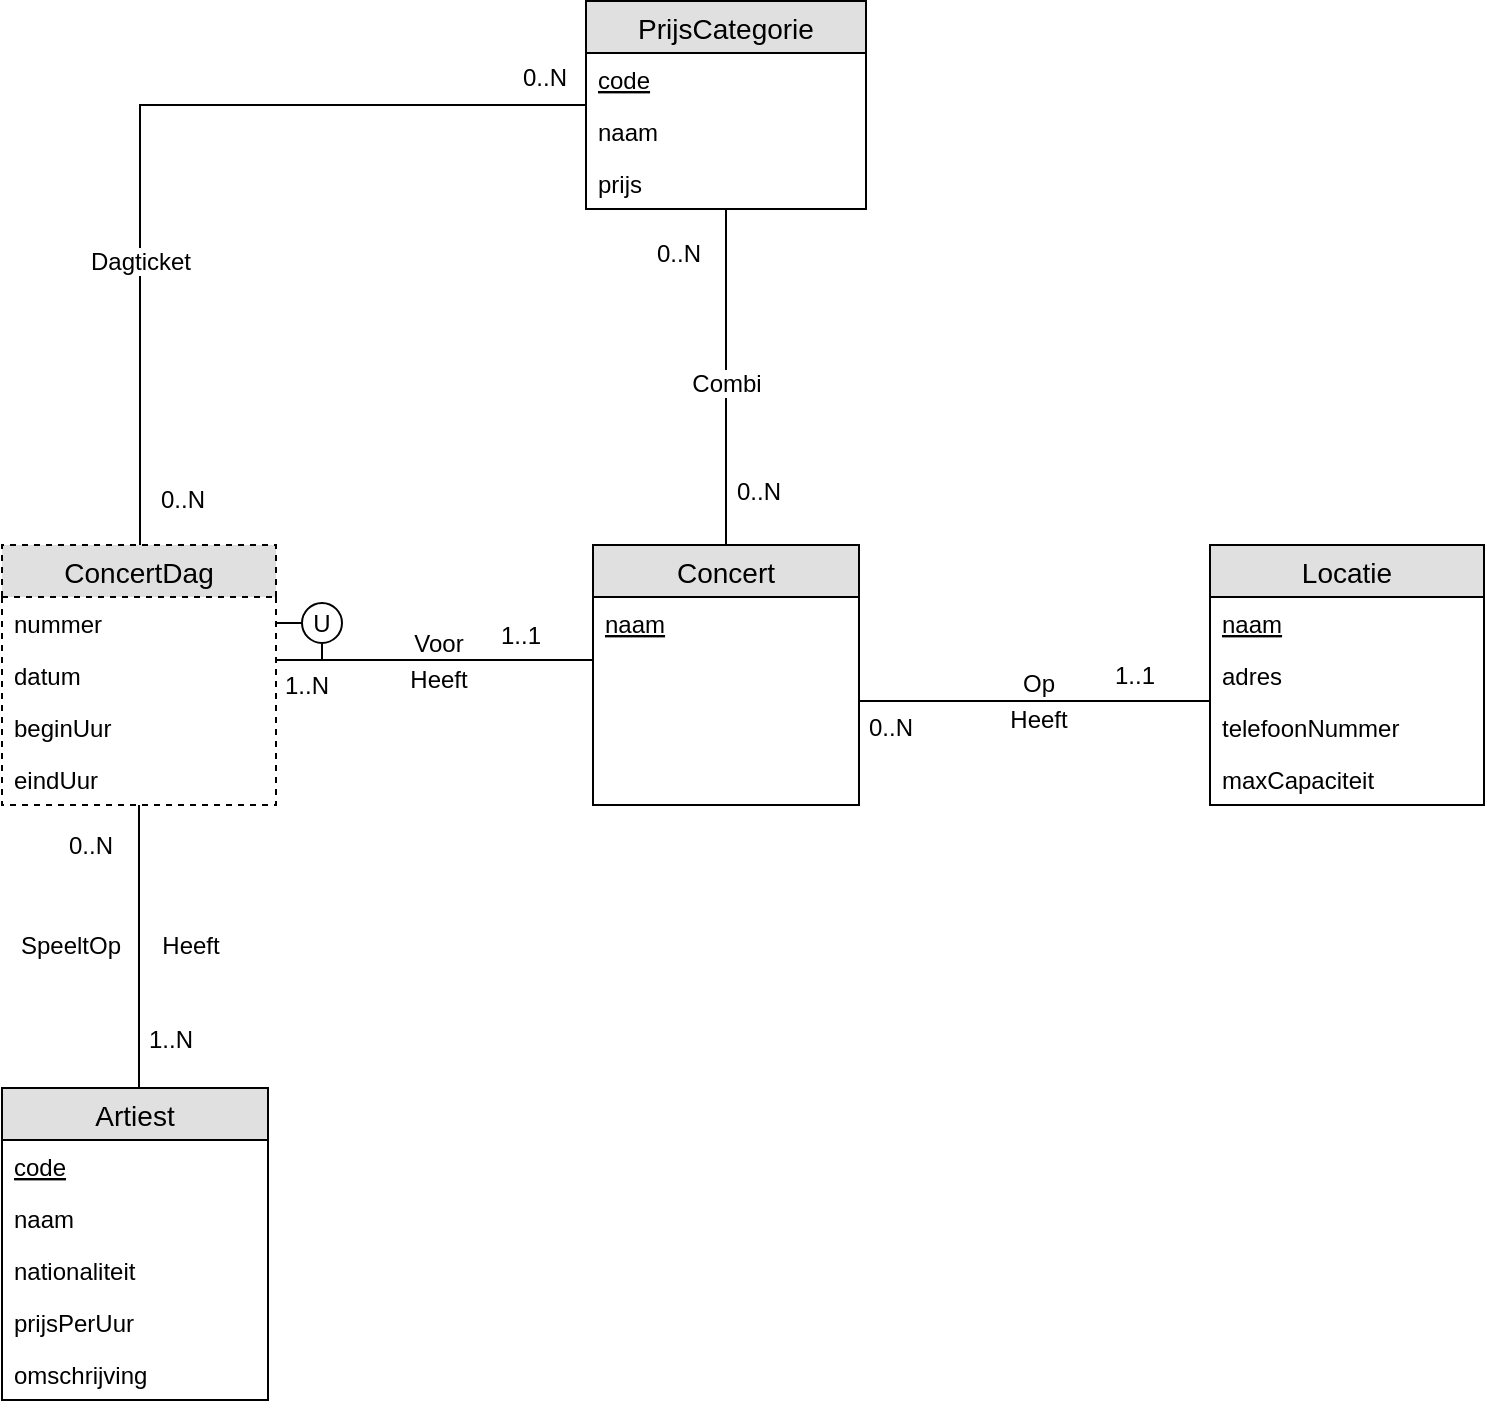 <mxfile version="11.3.0" type="device" pages="1"><diagram id="qy5-HXtUIFuq6KEqq2z5" name="Page-1"><mxGraphModel dx="390" dy="286" grid="1" gridSize="10" guides="1" tooltips="1" connect="1" arrows="1" fold="1" page="1" pageScale="1" pageWidth="850" pageHeight="1100" math="0" shadow="0"><root><mxCell id="0"/><mxCell id="1" parent="0"/><mxCell id="PRE9iBtKctnlYsDOnqa2-12" value="" style="edgeStyle=orthogonalEdgeStyle;fontSize=12;html=1;endArrow=none;jumpSize=6;strokeWidth=1;endFill=0;rounded=0;jumpStyle=none;" parent="1" source="PRE9iBtKctnlYsDOnqa2-46" target="PRE9iBtKctnlYsDOnqa2-42" edge="1"><mxGeometry width="100" height="100" relative="1" as="geometry"><mxPoint x="512.5" y="387.357" as="sourcePoint"/><mxPoint x="712.5" y="382.786" as="targetPoint"/><Array as="points"><mxPoint x="527.5" y="470.5"/><mxPoint x="527.5" y="470.5"/></Array></mxGeometry></mxCell><mxCell id="PRE9iBtKctnlYsDOnqa2-13" value="Op" style="text;html=1;resizable=0;points=[];align=center;verticalAlign=bottom;labelBackgroundColor=#ffffff;" parent="PRE9iBtKctnlYsDOnqa2-12" vertex="1" connectable="0"><mxGeometry x="-0.025" y="-2" relative="1" as="geometry"><mxPoint x="3.5" y="-2" as="offset"/></mxGeometry></mxCell><mxCell id="PRE9iBtKctnlYsDOnqa2-50" value="0..N" style="text;html=1;resizable=0;points=[];align=center;verticalAlign=middle;labelBackgroundColor=#ffffff;" parent="PRE9iBtKctnlYsDOnqa2-12" vertex="1" connectable="0"><mxGeometry x="-0.884" y="-1" relative="1" as="geometry"><mxPoint x="5.5" y="12" as="offset"/></mxGeometry></mxCell><mxCell id="PRE9iBtKctnlYsDOnqa2-51" value="1..1" style="text;html=1;resizable=0;points=[];align=center;verticalAlign=middle;labelBackgroundColor=#ffffff;" parent="PRE9iBtKctnlYsDOnqa2-12" vertex="1" connectable="0"><mxGeometry x="0.83" y="1" relative="1" as="geometry"><mxPoint x="-23.5" y="-11.5" as="offset"/></mxGeometry></mxCell><mxCell id="PRE9iBtKctnlYsDOnqa2-311" value="Heeft" style="text;html=1;resizable=0;points=[];align=center;verticalAlign=bottom;labelBackgroundColor=#ffffff;" parent="PRE9iBtKctnlYsDOnqa2-12" vertex="1" connectable="0"><mxGeometry x="-0.025" y="-2" relative="1" as="geometry"><mxPoint x="3.5" y="16" as="offset"/></mxGeometry></mxCell><mxCell id="PRE9iBtKctnlYsDOnqa2-42" value="Locatie" style="swimlane;fontStyle=0;childLayout=stackLayout;horizontal=1;startSize=26;fillColor=#e0e0e0;horizontalStack=0;resizeParent=1;resizeParentMax=0;resizeLast=0;collapsible=1;marginBottom=0;swimlaneFillColor=#ffffff;align=center;fontSize=14;html=0;" parent="1" vertex="1"><mxGeometry x="644" y="392.5" width="137" height="130" as="geometry"><mxRectangle x="390" y="147" width="70" height="26" as="alternateBounds"/></mxGeometry></mxCell><mxCell id="PRE9iBtKctnlYsDOnqa2-49" value="naam" style="text;strokeColor=none;fillColor=none;spacingLeft=4;spacingRight=4;overflow=hidden;rotatable=0;points=[[0,0.5],[1,0.5]];portConstraint=eastwest;fontSize=12;fontStyle=4;rounded=0;verticalAlign=top;" parent="PRE9iBtKctnlYsDOnqa2-42" vertex="1"><mxGeometry y="26" width="137" height="26" as="geometry"/></mxCell><mxCell id="NzCg9h0oM0mjElVxvEdH-3" value="adres" style="text;strokeColor=none;fillColor=none;spacingLeft=4;spacingRight=4;overflow=hidden;rotatable=0;points=[[0,0.5],[1,0.5]];portConstraint=eastwest;fontSize=12;" parent="PRE9iBtKctnlYsDOnqa2-42" vertex="1"><mxGeometry y="52" width="137" height="26" as="geometry"/></mxCell><mxCell id="PRE9iBtKctnlYsDOnqa2-44" value="telefoonNummer" style="text;strokeColor=none;fillColor=none;spacingLeft=4;spacingRight=4;overflow=hidden;rotatable=0;points=[[0,0.5],[1,0.5]];portConstraint=eastwest;fontSize=12;" parent="PRE9iBtKctnlYsDOnqa2-42" vertex="1"><mxGeometry y="78" width="137" height="26" as="geometry"/></mxCell><mxCell id="PRE9iBtKctnlYsDOnqa2-315" value="maxCapaciteit" style="text;strokeColor=none;fillColor=none;spacingLeft=4;spacingRight=4;overflow=hidden;rotatable=0;points=[[0,0.5],[1,0.5]];portConstraint=eastwest;fontSize=12;" parent="PRE9iBtKctnlYsDOnqa2-42" vertex="1"><mxGeometry y="104" width="137" height="26" as="geometry"/></mxCell><mxCell id="PRE9iBtKctnlYsDOnqa2-46" value="Concert" style="swimlane;fontStyle=0;childLayout=stackLayout;horizontal=1;startSize=26;fillColor=#e0e0e0;horizontalStack=0;resizeParent=1;resizeParentMax=0;resizeLast=0;collapsible=1;marginBottom=0;swimlaneFillColor=#ffffff;align=center;fontSize=14;html=0;" parent="1" vertex="1"><mxGeometry x="335.5" y="392.5" width="133" height="130" as="geometry"><mxRectangle x="60" y="147" width="70" height="26" as="alternateBounds"/></mxGeometry></mxCell><mxCell id="PRE9iBtKctnlYsDOnqa2-48" value="naam" style="text;strokeColor=none;fillColor=none;spacingLeft=4;spacingRight=4;overflow=hidden;rotatable=0;points=[[0,0.5],[1,0.5]];portConstraint=eastwest;fontSize=12;fontStyle=4" parent="PRE9iBtKctnlYsDOnqa2-46" vertex="1"><mxGeometry y="26" width="133" height="104" as="geometry"/></mxCell><mxCell id="NzCg9h0oM0mjElVxvEdH-4" value="Artiest" style="swimlane;fontStyle=0;childLayout=stackLayout;horizontal=1;startSize=26;fillColor=#e0e0e0;horizontalStack=0;resizeParent=1;resizeParentMax=0;resizeLast=0;collapsible=1;marginBottom=0;swimlaneFillColor=#ffffff;align=center;fontSize=14;html=0;" parent="1" vertex="1"><mxGeometry x="40" y="664" width="133" height="156" as="geometry"><mxRectangle x="60" y="147" width="70" height="26" as="alternateBounds"/></mxGeometry></mxCell><mxCell id="NzCg9h0oM0mjElVxvEdH-5" value="code" style="text;strokeColor=none;fillColor=none;spacingLeft=4;spacingRight=4;overflow=hidden;rotatable=0;points=[[0,0.5],[1,0.5]];portConstraint=eastwest;fontSize=12;fontStyle=4" parent="NzCg9h0oM0mjElVxvEdH-4" vertex="1"><mxGeometry y="26" width="133" height="26" as="geometry"/></mxCell><mxCell id="NzCg9h0oM0mjElVxvEdH-6" value="naam" style="text;strokeColor=none;fillColor=none;spacingLeft=4;spacingRight=4;overflow=hidden;rotatable=0;points=[[0,0.5],[1,0.5]];portConstraint=eastwest;fontSize=12;" parent="NzCg9h0oM0mjElVxvEdH-4" vertex="1"><mxGeometry y="52" width="133" height="26" as="geometry"/></mxCell><mxCell id="NzCg9h0oM0mjElVxvEdH-7" value="nationaliteit" style="text;strokeColor=none;fillColor=none;spacingLeft=4;spacingRight=4;overflow=hidden;rotatable=0;points=[[0,0.5],[1,0.5]];portConstraint=eastwest;fontSize=12;" parent="NzCg9h0oM0mjElVxvEdH-4" vertex="1"><mxGeometry y="78" width="133" height="26" as="geometry"/></mxCell><mxCell id="NzCg9h0oM0mjElVxvEdH-8" value="prijsPerUur" style="text;strokeColor=none;fillColor=none;spacingLeft=4;spacingRight=4;overflow=hidden;rotatable=0;points=[[0,0.5],[1,0.5]];portConstraint=eastwest;fontSize=12;" parent="NzCg9h0oM0mjElVxvEdH-4" vertex="1"><mxGeometry y="104" width="133" height="26" as="geometry"/></mxCell><mxCell id="NzCg9h0oM0mjElVxvEdH-9" value="omschrijving" style="text;strokeColor=none;fillColor=none;spacingLeft=4;spacingRight=4;overflow=hidden;rotatable=0;points=[[0,0.5],[1,0.5]];portConstraint=eastwest;fontSize=12;" parent="NzCg9h0oM0mjElVxvEdH-4" vertex="1"><mxGeometry y="130" width="133" height="26" as="geometry"/></mxCell><mxCell id="NzCg9h0oM0mjElVxvEdH-10" value="PrijsCategorie" style="swimlane;fontStyle=0;childLayout=stackLayout;horizontal=1;startSize=26;fillColor=#e0e0e0;horizontalStack=0;resizeParent=1;resizeParentMax=0;resizeLast=0;collapsible=1;marginBottom=0;swimlaneFillColor=#ffffff;align=center;fontSize=14;html=0;" parent="1" vertex="1"><mxGeometry x="332" y="120.5" width="140" height="104" as="geometry"><mxRectangle x="60" y="147" width="70" height="26" as="alternateBounds"/></mxGeometry></mxCell><mxCell id="NzCg9h0oM0mjElVxvEdH-11" value="code" style="text;strokeColor=none;fillColor=none;spacingLeft=4;spacingRight=4;overflow=hidden;rotatable=0;points=[[0,0.5],[1,0.5]];portConstraint=eastwest;fontSize=12;fontStyle=4" parent="NzCg9h0oM0mjElVxvEdH-10" vertex="1"><mxGeometry y="26" width="140" height="26" as="geometry"/></mxCell><mxCell id="NzCg9h0oM0mjElVxvEdH-12" value="naam" style="text;strokeColor=none;fillColor=none;spacingLeft=4;spacingRight=4;overflow=hidden;rotatable=0;points=[[0,0.5],[1,0.5]];portConstraint=eastwest;fontSize=12;" parent="NzCg9h0oM0mjElVxvEdH-10" vertex="1"><mxGeometry y="52" width="140" height="26" as="geometry"/></mxCell><mxCell id="NzCg9h0oM0mjElVxvEdH-13" value="prijs" style="text;strokeColor=none;fillColor=none;spacingLeft=4;spacingRight=4;overflow=hidden;rotatable=0;points=[[0,0.5],[1,0.5]];portConstraint=eastwest;fontSize=12;" parent="NzCg9h0oM0mjElVxvEdH-10" vertex="1"><mxGeometry y="78" width="140" height="26" as="geometry"/></mxCell><mxCell id="NzCg9h0oM0mjElVxvEdH-16" value="" style="edgeStyle=orthogonalEdgeStyle;fontSize=12;html=1;endArrow=none;jumpSize=6;strokeWidth=1;endFill=0;rounded=0;jumpStyle=none;" parent="1" source="OyYPKi7f134DIrcycJwE-1" target="NzCg9h0oM0mjElVxvEdH-4" edge="1"><mxGeometry width="100" height="100" relative="1" as="geometry"><mxPoint x="477.5" y="594.667" as="sourcePoint"/><mxPoint x="636.5" y="594.667" as="targetPoint"/><Array as="points"><mxPoint x="109" y="665"/><mxPoint x="111" y="665"/></Array></mxGeometry></mxCell><mxCell id="NzCg9h0oM0mjElVxvEdH-17" value="Heeft" style="text;html=1;resizable=0;points=[];align=center;verticalAlign=bottom;labelBackgroundColor=#ffffff;" parent="NzCg9h0oM0mjElVxvEdH-16" vertex="1" connectable="0"><mxGeometry x="-0.025" y="-2" relative="1" as="geometry"><mxPoint x="27.5" y="10" as="offset"/></mxGeometry></mxCell><mxCell id="NzCg9h0oM0mjElVxvEdH-18" value="0..N" style="text;html=1;resizable=0;points=[];align=center;verticalAlign=middle;labelBackgroundColor=#ffffff;" parent="NzCg9h0oM0mjElVxvEdH-16" vertex="1" connectable="0"><mxGeometry x="-0.884" y="-1" relative="1" as="geometry"><mxPoint x="-23.5" y="12.5" as="offset"/></mxGeometry></mxCell><mxCell id="NzCg9h0oM0mjElVxvEdH-19" value="1..N" style="text;html=1;resizable=0;points=[];align=center;verticalAlign=middle;labelBackgroundColor=#ffffff;" parent="NzCg9h0oM0mjElVxvEdH-16" vertex="1" connectable="0"><mxGeometry x="0.83" y="1" relative="1" as="geometry"><mxPoint x="14.5" y="-12" as="offset"/></mxGeometry></mxCell><mxCell id="NzCg9h0oM0mjElVxvEdH-20" value="SpeeltOp" style="text;html=1;resizable=0;points=[];align=center;verticalAlign=bottom;labelBackgroundColor=#ffffff;" parent="NzCg9h0oM0mjElVxvEdH-16" vertex="1" connectable="0"><mxGeometry x="-0.025" y="-2" relative="1" as="geometry"><mxPoint x="-32.5" y="10" as="offset"/></mxGeometry></mxCell><mxCell id="NzCg9h0oM0mjElVxvEdH-21" value="" style="edgeStyle=orthogonalEdgeStyle;fontSize=12;html=1;endArrow=none;jumpSize=6;strokeWidth=1;endFill=0;rounded=0;jumpStyle=none;" parent="1" source="NzCg9h0oM0mjElVxvEdH-10" target="PRE9iBtKctnlYsDOnqa2-46" edge="1"><mxGeometry width="100" height="100" relative="1" as="geometry"><mxPoint x="684" y="163.5" as="sourcePoint"/><mxPoint x="684" y="284.5" as="targetPoint"/><Array as="points"><mxPoint x="402" y="343.5"/><mxPoint x="402" y="343.5"/></Array></mxGeometry></mxCell><mxCell id="NzCg9h0oM0mjElVxvEdH-23" value="0..N" style="text;html=1;resizable=0;points=[];align=center;verticalAlign=middle;labelBackgroundColor=#ffffff;" parent="NzCg9h0oM0mjElVxvEdH-21" vertex="1" connectable="0"><mxGeometry x="-0.884" y="-1" relative="1" as="geometry"><mxPoint x="-23.5" y="12.5" as="offset"/></mxGeometry></mxCell><mxCell id="NzCg9h0oM0mjElVxvEdH-24" value="0..N" style="text;html=1;resizable=0;points=[];align=center;verticalAlign=middle;labelBackgroundColor=#ffffff;" parent="NzCg9h0oM0mjElVxvEdH-21" vertex="1" connectable="0"><mxGeometry x="0.83" y="1" relative="1" as="geometry"><mxPoint x="14.5" y="-12" as="offset"/></mxGeometry></mxCell><mxCell id="NzCg9h0oM0mjElVxvEdH-25" value="Combi" style="text;html=1;resizable=0;points=[];align=center;verticalAlign=bottom;labelBackgroundColor=#ffffff;" parent="NzCg9h0oM0mjElVxvEdH-21" vertex="1" connectable="0"><mxGeometry x="-0.025" y="-2" relative="1" as="geometry"><mxPoint x="2" y="13.5" as="offset"/></mxGeometry></mxCell><mxCell id="OyYPKi7f134DIrcycJwE-1" value="ConcertDag" style="swimlane;fontStyle=0;childLayout=stackLayout;horizontal=1;startSize=26;fillColor=#e0e0e0;horizontalStack=0;resizeParent=1;resizeParentMax=0;resizeLast=0;collapsible=1;marginBottom=0;swimlaneFillColor=#ffffff;align=center;fontSize=14;html=0;dashed=1;" vertex="1" parent="1"><mxGeometry x="40" y="392.5" width="137" height="130" as="geometry"><mxRectangle x="390" y="147" width="70" height="26" as="alternateBounds"/></mxGeometry></mxCell><mxCell id="OyYPKi7f134DIrcycJwE-2" value="nummer" style="text;strokeColor=none;fillColor=none;spacingLeft=4;spacingRight=4;overflow=hidden;rotatable=0;points=[[0,0.5],[1,0.5]];portConstraint=eastwest;fontSize=12;fontStyle=0;rounded=0;verticalAlign=top;" vertex="1" parent="OyYPKi7f134DIrcycJwE-1"><mxGeometry y="26" width="137" height="26" as="geometry"/></mxCell><mxCell id="OyYPKi7f134DIrcycJwE-3" value="datum" style="text;strokeColor=none;fillColor=none;spacingLeft=4;spacingRight=4;overflow=hidden;rotatable=0;points=[[0,0.5],[1,0.5]];portConstraint=eastwest;fontSize=12;" vertex="1" parent="OyYPKi7f134DIrcycJwE-1"><mxGeometry y="52" width="137" height="26" as="geometry"/></mxCell><mxCell id="OyYPKi7f134DIrcycJwE-4" value="beginUur" style="text;strokeColor=none;fillColor=none;spacingLeft=4;spacingRight=4;overflow=hidden;rotatable=0;points=[[0,0.5],[1,0.5]];portConstraint=eastwest;fontSize=12;" vertex="1" parent="OyYPKi7f134DIrcycJwE-1"><mxGeometry y="78" width="137" height="26" as="geometry"/></mxCell><mxCell id="OyYPKi7f134DIrcycJwE-5" value="eindUur" style="text;strokeColor=none;fillColor=none;spacingLeft=4;spacingRight=4;overflow=hidden;rotatable=0;points=[[0,0.5],[1,0.5]];portConstraint=eastwest;fontSize=12;" vertex="1" parent="OyYPKi7f134DIrcycJwE-1"><mxGeometry y="104" width="137" height="26" as="geometry"/></mxCell><mxCell id="OyYPKi7f134DIrcycJwE-6" value="" style="edgeStyle=orthogonalEdgeStyle;fontSize=12;html=1;endArrow=none;jumpSize=6;strokeWidth=1;endFill=0;rounded=0;jumpStyle=none;" edge="1" parent="1" source="OyYPKi7f134DIrcycJwE-1" target="PRE9iBtKctnlYsDOnqa2-46"><mxGeometry width="100" height="100" relative="1" as="geometry"><mxPoint x="59.5" y="330" as="sourcePoint"/><mxPoint x="235" y="330" as="targetPoint"/><Array as="points"><mxPoint x="290" y="450"/><mxPoint x="290" y="450"/></Array></mxGeometry></mxCell><mxCell id="OyYPKi7f134DIrcycJwE-7" value="Voor" style="text;html=1;resizable=0;points=[];align=center;verticalAlign=bottom;labelBackgroundColor=#ffffff;" vertex="1" connectable="0" parent="OyYPKi7f134DIrcycJwE-6"><mxGeometry x="-0.025" y="-2" relative="1" as="geometry"><mxPoint x="3.5" y="-2" as="offset"/></mxGeometry></mxCell><mxCell id="OyYPKi7f134DIrcycJwE-8" value="1..N" style="text;html=1;resizable=0;points=[];align=center;verticalAlign=middle;labelBackgroundColor=#ffffff;" vertex="1" connectable="0" parent="OyYPKi7f134DIrcycJwE-6"><mxGeometry x="-0.884" y="-1" relative="1" as="geometry"><mxPoint x="5.5" y="12" as="offset"/></mxGeometry></mxCell><mxCell id="OyYPKi7f134DIrcycJwE-9" value="1..1" style="text;html=1;resizable=0;points=[];align=center;verticalAlign=middle;labelBackgroundColor=#ffffff;" vertex="1" connectable="0" parent="OyYPKi7f134DIrcycJwE-6"><mxGeometry x="0.83" y="1" relative="1" as="geometry"><mxPoint x="-23.5" y="-11.5" as="offset"/></mxGeometry></mxCell><mxCell id="OyYPKi7f134DIrcycJwE-10" value="Heeft" style="text;html=1;resizable=0;points=[];align=center;verticalAlign=bottom;labelBackgroundColor=#ffffff;" vertex="1" connectable="0" parent="OyYPKi7f134DIrcycJwE-6"><mxGeometry x="-0.025" y="-2" relative="1" as="geometry"><mxPoint x="3.5" y="16" as="offset"/></mxGeometry></mxCell><mxCell id="OyYPKi7f134DIrcycJwE-12" value="" style="edgeStyle=orthogonalEdgeStyle;fontSize=12;html=1;endArrow=none;jumpSize=6;strokeWidth=1;endFill=0;rounded=0;jumpStyle=none;" edge="1" parent="1" source="NzCg9h0oM0mjElVxvEdH-10" target="OyYPKi7f134DIrcycJwE-1"><mxGeometry width="100" height="100" relative="1" as="geometry"><mxPoint x="180" y="211" as="sourcePoint"/><mxPoint x="180" y="379" as="targetPoint"/><Array as="points"><mxPoint x="109" y="173"/></Array></mxGeometry></mxCell><mxCell id="OyYPKi7f134DIrcycJwE-14" value="0..N" style="text;html=1;resizable=0;points=[];align=center;verticalAlign=middle;labelBackgroundColor=#ffffff;" vertex="1" connectable="0" parent="OyYPKi7f134DIrcycJwE-12"><mxGeometry x="-0.884" y="-1" relative="1" as="geometry"><mxPoint x="4" y="-12.5" as="offset"/></mxGeometry></mxCell><mxCell id="OyYPKi7f134DIrcycJwE-15" value="0..N" style="text;html=1;resizable=0;points=[];align=center;verticalAlign=middle;labelBackgroundColor=#ffffff;" vertex="1" connectable="0" parent="OyYPKi7f134DIrcycJwE-12"><mxGeometry x="0.83" y="1" relative="1" as="geometry"><mxPoint x="20" y="15" as="offset"/></mxGeometry></mxCell><mxCell id="OyYPKi7f134DIrcycJwE-16" value="Dagticket" style="text;html=1;resizable=0;points=[];align=center;verticalAlign=bottom;labelBackgroundColor=#ffffff;" vertex="1" connectable="0" parent="OyYPKi7f134DIrcycJwE-12"><mxGeometry x="-0.025" y="-2" relative="1" as="geometry"><mxPoint x="-7.5" y="89" as="offset"/></mxGeometry></mxCell><mxCell id="OyYPKi7f134DIrcycJwE-21" value="" style="endArrow=none;html=1;entryX=1;entryY=0.5;entryDx=0;entryDy=0;edgeStyle=orthogonalEdgeStyle;rounded=0;" edge="1" parent="1" source="OyYPKi7f134DIrcycJwE-17" target="OyYPKi7f134DIrcycJwE-2"><mxGeometry width="50" height="50" relative="1" as="geometry"><mxPoint x="200" y="450" as="sourcePoint"/><mxPoint x="260" y="484.5" as="targetPoint"/></mxGeometry></mxCell><mxCell id="OyYPKi7f134DIrcycJwE-17" value="U" style="ellipse;whiteSpace=wrap;html=1;aspect=fixed;" vertex="1" parent="1"><mxGeometry x="190" y="421.5" width="20" height="20" as="geometry"/></mxCell><mxCell id="OyYPKi7f134DIrcycJwE-22" value="" style="endArrow=none;html=1;entryX=0.5;entryY=1;entryDx=0;entryDy=0;edgeStyle=orthogonalEdgeStyle;rounded=0;" edge="1" parent="1" target="OyYPKi7f134DIrcycJwE-17"><mxGeometry width="50" height="50" relative="1" as="geometry"><mxPoint x="200" y="450" as="sourcePoint"/><mxPoint x="177.2" y="431.6" as="targetPoint"/></mxGeometry></mxCell></root></mxGraphModel></diagram></mxfile>